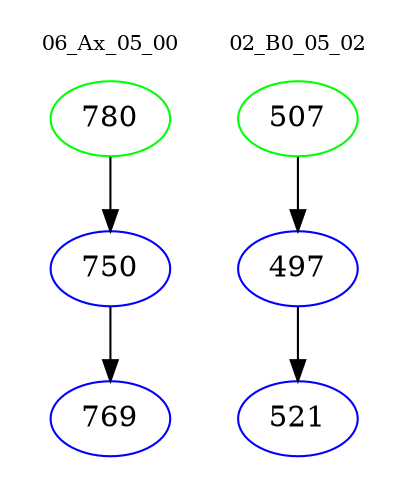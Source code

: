 digraph{
subgraph cluster_0 {
color = white
label = "06_Ax_05_00";
fontsize=10;
T0_780 [label="780", color="green"]
T0_780 -> T0_750 [color="black"]
T0_750 [label="750", color="blue"]
T0_750 -> T0_769 [color="black"]
T0_769 [label="769", color="blue"]
}
subgraph cluster_1 {
color = white
label = "02_B0_05_02";
fontsize=10;
T1_507 [label="507", color="green"]
T1_507 -> T1_497 [color="black"]
T1_497 [label="497", color="blue"]
T1_497 -> T1_521 [color="black"]
T1_521 [label="521", color="blue"]
}
}
